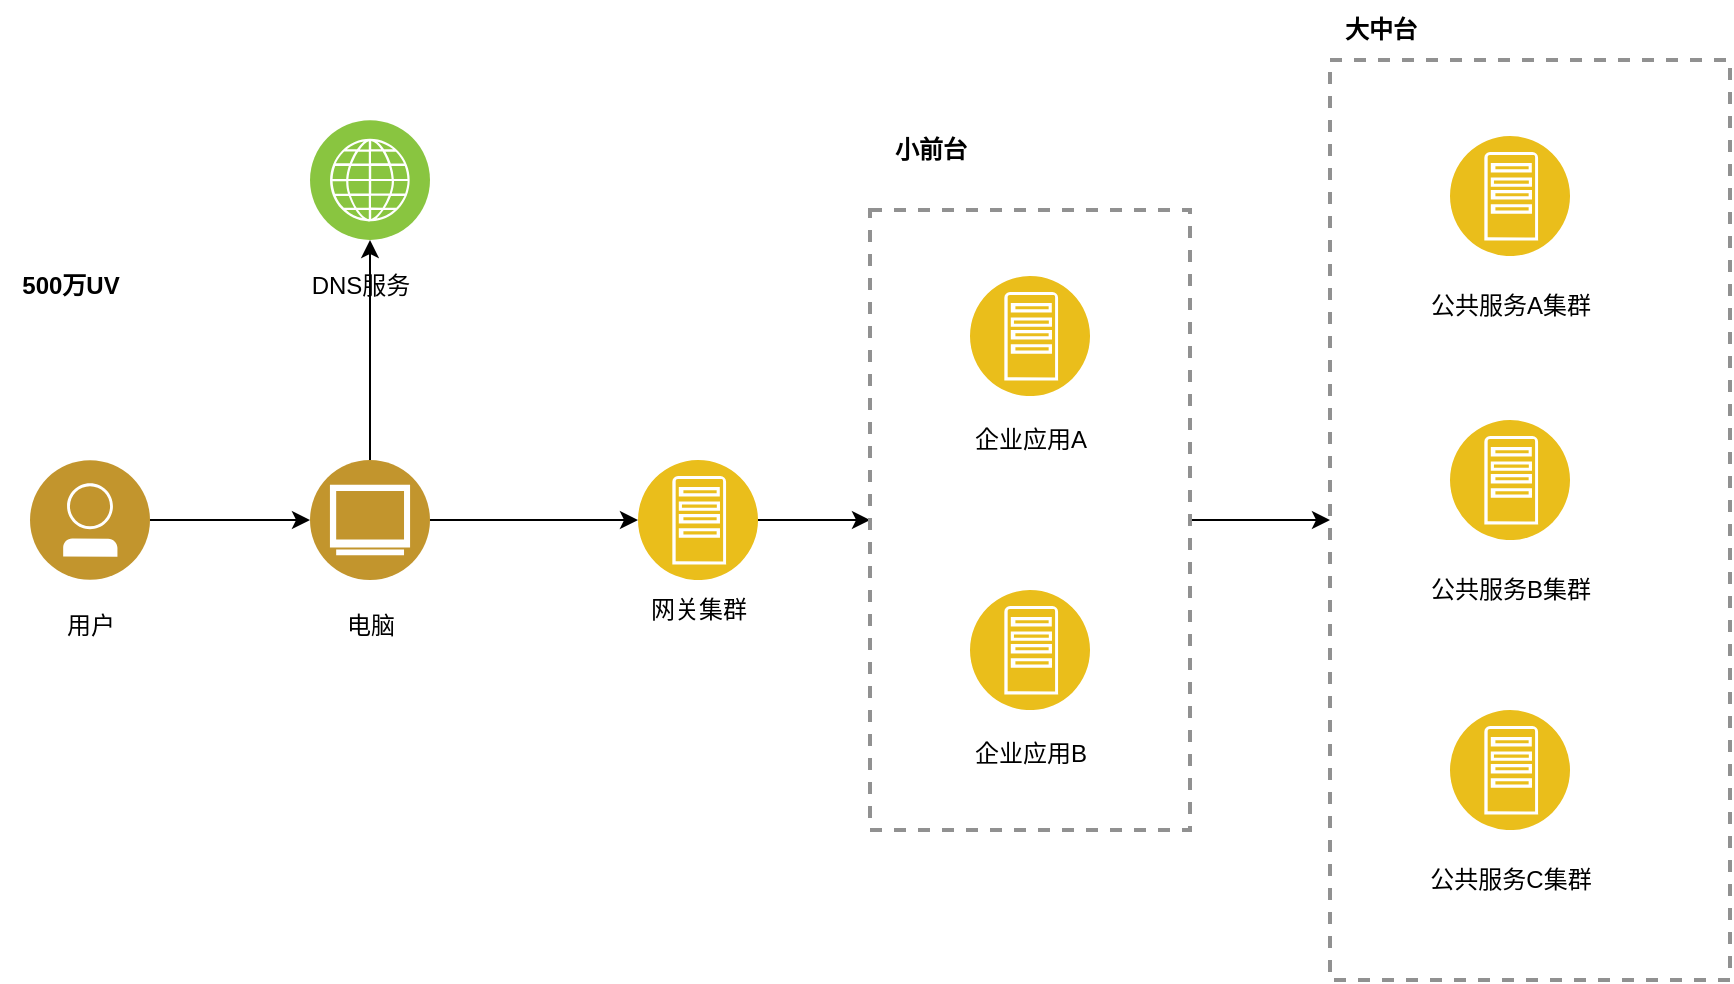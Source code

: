 <mxfile version="25.0.3">
  <diagram name="第 1 页" id="wkAVk0HVmpbM3zxjKjzw">
    <mxGraphModel dx="1434" dy="746" grid="1" gridSize="10" guides="1" tooltips="1" connect="1" arrows="1" fold="1" page="1" pageScale="1" pageWidth="827" pageHeight="1169" math="0" shadow="0">
      <root>
        <mxCell id="0" />
        <mxCell id="1" parent="0" />
        <mxCell id="MVeQhwrsyIrDF9fDx8zw-9" style="edgeStyle=orthogonalEdgeStyle;rounded=0;orthogonalLoop=1;jettySize=auto;html=1;entryX=0;entryY=0.5;entryDx=0;entryDy=0;" edge="1" parent="1" source="MVeQhwrsyIrDF9fDx8zw-1" target="MVeQhwrsyIrDF9fDx8zw-4">
          <mxGeometry relative="1" as="geometry" />
        </mxCell>
        <mxCell id="MVeQhwrsyIrDF9fDx8zw-1" value="" style="image;aspect=fixed;perimeter=ellipsePerimeter;html=1;align=center;shadow=0;dashed=0;fontColor=#4277BB;labelBackgroundColor=default;fontSize=12;spacingTop=3;image=img/lib/ibm/users/user.svg;" vertex="1" parent="1">
          <mxGeometry x="50" y="330" width="60" height="60" as="geometry" />
        </mxCell>
        <mxCell id="MVeQhwrsyIrDF9fDx8zw-2" value="用户" style="text;html=1;align=center;verticalAlign=middle;resizable=0;points=[];autosize=1;strokeColor=none;fillColor=none;" vertex="1" parent="1">
          <mxGeometry x="55" y="398" width="50" height="30" as="geometry" />
        </mxCell>
        <mxCell id="MVeQhwrsyIrDF9fDx8zw-3" value="500万UV" style="text;html=1;align=center;verticalAlign=middle;resizable=0;points=[];autosize=1;strokeColor=none;fillColor=none;fontStyle=1" vertex="1" parent="1">
          <mxGeometry x="35" y="228" width="70" height="30" as="geometry" />
        </mxCell>
        <mxCell id="MVeQhwrsyIrDF9fDx8zw-7" style="edgeStyle=orthogonalEdgeStyle;rounded=0;orthogonalLoop=1;jettySize=auto;html=1;entryX=0.5;entryY=1;entryDx=0;entryDy=0;" edge="1" parent="1" source="MVeQhwrsyIrDF9fDx8zw-4" target="MVeQhwrsyIrDF9fDx8zw-6">
          <mxGeometry relative="1" as="geometry" />
        </mxCell>
        <mxCell id="MVeQhwrsyIrDF9fDx8zw-12" style="edgeStyle=orthogonalEdgeStyle;rounded=0;orthogonalLoop=1;jettySize=auto;html=1;entryX=0;entryY=0.5;entryDx=0;entryDy=0;" edge="1" parent="1" source="MVeQhwrsyIrDF9fDx8zw-4" target="MVeQhwrsyIrDF9fDx8zw-10">
          <mxGeometry relative="1" as="geometry" />
        </mxCell>
        <mxCell id="MVeQhwrsyIrDF9fDx8zw-4" value="" style="image;aspect=fixed;perimeter=ellipsePerimeter;html=1;align=center;shadow=0;dashed=0;fontColor=#4277BB;labelBackgroundColor=default;fontSize=12;spacingTop=3;image=img/lib/ibm/users/browser.svg;" vertex="1" parent="1">
          <mxGeometry x="190" y="330" width="60" height="60" as="geometry" />
        </mxCell>
        <mxCell id="MVeQhwrsyIrDF9fDx8zw-5" value="电脑" style="text;html=1;align=center;verticalAlign=middle;resizable=0;points=[];autosize=1;strokeColor=none;fillColor=none;" vertex="1" parent="1">
          <mxGeometry x="195" y="398" width="50" height="30" as="geometry" />
        </mxCell>
        <mxCell id="MVeQhwrsyIrDF9fDx8zw-6" value="" style="image;aspect=fixed;perimeter=ellipsePerimeter;html=1;align=center;shadow=0;dashed=0;fontColor=#4277BB;labelBackgroundColor=default;fontSize=12;spacingTop=3;image=img/lib/ibm/infrastructure/channels.svg;" vertex="1" parent="1">
          <mxGeometry x="190" y="160" width="60" height="60" as="geometry" />
        </mxCell>
        <mxCell id="MVeQhwrsyIrDF9fDx8zw-8" value="DNS服务" style="text;html=1;align=center;verticalAlign=middle;resizable=0;points=[];autosize=1;strokeColor=none;fillColor=none;" vertex="1" parent="1">
          <mxGeometry x="180" y="228" width="70" height="30" as="geometry" />
        </mxCell>
        <mxCell id="MVeQhwrsyIrDF9fDx8zw-19" style="edgeStyle=orthogonalEdgeStyle;rounded=0;orthogonalLoop=1;jettySize=auto;html=1;entryX=0;entryY=0.5;entryDx=0;entryDy=0;" edge="1" parent="1" source="MVeQhwrsyIrDF9fDx8zw-10" target="MVeQhwrsyIrDF9fDx8zw-17">
          <mxGeometry relative="1" as="geometry" />
        </mxCell>
        <mxCell id="MVeQhwrsyIrDF9fDx8zw-10" value="" style="image;aspect=fixed;perimeter=ellipsePerimeter;html=1;align=center;shadow=0;dashed=0;fontColor=#4277BB;labelBackgroundColor=default;fontSize=12;spacingTop=3;image=img/lib/ibm/applications/app_server.svg;" vertex="1" parent="1">
          <mxGeometry x="354" y="330" width="60" height="60" as="geometry" />
        </mxCell>
        <mxCell id="MVeQhwrsyIrDF9fDx8zw-11" value="网关集群" style="text;html=1;align=center;verticalAlign=middle;resizable=0;points=[];autosize=1;strokeColor=none;fillColor=none;" vertex="1" parent="1">
          <mxGeometry x="349" y="390" width="70" height="30" as="geometry" />
        </mxCell>
        <mxCell id="MVeQhwrsyIrDF9fDx8zw-13" value="" style="image;aspect=fixed;perimeter=ellipsePerimeter;html=1;align=center;shadow=0;dashed=0;fontColor=#4277BB;labelBackgroundColor=default;fontSize=12;spacingTop=3;image=img/lib/ibm/applications/app_server.svg;" vertex="1" parent="1">
          <mxGeometry x="520" y="238" width="60" height="60" as="geometry" />
        </mxCell>
        <mxCell id="MVeQhwrsyIrDF9fDx8zw-14" value="企业应用A" style="text;html=1;align=center;verticalAlign=middle;resizable=0;points=[];autosize=1;strokeColor=none;fillColor=none;" vertex="1" parent="1">
          <mxGeometry x="510" y="305" width="80" height="30" as="geometry" />
        </mxCell>
        <mxCell id="MVeQhwrsyIrDF9fDx8zw-15" value="" style="image;aspect=fixed;perimeter=ellipsePerimeter;html=1;align=center;shadow=0;dashed=0;fontColor=#4277BB;labelBackgroundColor=default;fontSize=12;spacingTop=3;image=img/lib/ibm/applications/app_server.svg;" vertex="1" parent="1">
          <mxGeometry x="520" y="395" width="60" height="60" as="geometry" />
        </mxCell>
        <mxCell id="MVeQhwrsyIrDF9fDx8zw-16" value="企业应用B" style="text;html=1;align=center;verticalAlign=middle;resizable=0;points=[];autosize=1;strokeColor=none;fillColor=none;" vertex="1" parent="1">
          <mxGeometry x="510" y="462" width="80" height="30" as="geometry" />
        </mxCell>
        <mxCell id="MVeQhwrsyIrDF9fDx8zw-29" style="edgeStyle=orthogonalEdgeStyle;rounded=0;orthogonalLoop=1;jettySize=auto;html=1;entryX=0;entryY=0.5;entryDx=0;entryDy=0;" edge="1" parent="1" source="MVeQhwrsyIrDF9fDx8zw-17" target="MVeQhwrsyIrDF9fDx8zw-26">
          <mxGeometry relative="1" as="geometry" />
        </mxCell>
        <mxCell id="MVeQhwrsyIrDF9fDx8zw-17" value="" style="fontStyle=0;verticalAlign=top;align=center;spacingTop=-2;fillColor=none;rounded=0;whiteSpace=wrap;html=1;strokeColor=#919191;strokeWidth=2;dashed=1;container=1;collapsible=0;expand=0;recursiveResize=0;" vertex="1" parent="1">
          <mxGeometry x="470" y="205" width="160" height="310" as="geometry" />
        </mxCell>
        <mxCell id="MVeQhwrsyIrDF9fDx8zw-18" value="小前台" style="text;html=1;align=center;verticalAlign=middle;resizable=0;points=[];autosize=1;strokeColor=none;fillColor=none;fontStyle=1" vertex="1" parent="1">
          <mxGeometry x="470" y="160" width="60" height="30" as="geometry" />
        </mxCell>
        <mxCell id="MVeQhwrsyIrDF9fDx8zw-20" value="" style="image;aspect=fixed;perimeter=ellipsePerimeter;html=1;align=center;shadow=0;dashed=0;fontColor=#4277BB;labelBackgroundColor=default;fontSize=12;spacingTop=3;image=img/lib/ibm/applications/app_server.svg;" vertex="1" parent="1">
          <mxGeometry x="760" y="168" width="60" height="60" as="geometry" />
        </mxCell>
        <mxCell id="MVeQhwrsyIrDF9fDx8zw-21" value="公共服务A集群" style="text;html=1;align=center;verticalAlign=middle;resizable=0;points=[];autosize=1;strokeColor=none;fillColor=none;" vertex="1" parent="1">
          <mxGeometry x="740" y="238" width="100" height="30" as="geometry" />
        </mxCell>
        <mxCell id="MVeQhwrsyIrDF9fDx8zw-22" value="" style="image;aspect=fixed;perimeter=ellipsePerimeter;html=1;align=center;shadow=0;dashed=0;fontColor=#4277BB;labelBackgroundColor=default;fontSize=12;spacingTop=3;image=img/lib/ibm/applications/app_server.svg;" vertex="1" parent="1">
          <mxGeometry x="760" y="310" width="60" height="60" as="geometry" />
        </mxCell>
        <mxCell id="MVeQhwrsyIrDF9fDx8zw-23" value="公共服务B集群" style="text;html=1;align=center;verticalAlign=middle;resizable=0;points=[];autosize=1;strokeColor=none;fillColor=none;" vertex="1" parent="1">
          <mxGeometry x="740" y="380" width="100" height="30" as="geometry" />
        </mxCell>
        <mxCell id="MVeQhwrsyIrDF9fDx8zw-24" value="" style="image;aspect=fixed;perimeter=ellipsePerimeter;html=1;align=center;shadow=0;dashed=0;fontColor=#4277BB;labelBackgroundColor=default;fontSize=12;spacingTop=3;image=img/lib/ibm/applications/app_server.svg;" vertex="1" parent="1">
          <mxGeometry x="760" y="455" width="60" height="60" as="geometry" />
        </mxCell>
        <mxCell id="MVeQhwrsyIrDF9fDx8zw-25" value="公共服务C集群" style="text;html=1;align=center;verticalAlign=middle;resizable=0;points=[];autosize=1;strokeColor=none;fillColor=none;" vertex="1" parent="1">
          <mxGeometry x="740" y="525" width="100" height="30" as="geometry" />
        </mxCell>
        <mxCell id="MVeQhwrsyIrDF9fDx8zw-26" value="" style="fontStyle=0;verticalAlign=top;align=center;spacingTop=-2;fillColor=none;rounded=0;whiteSpace=wrap;html=1;strokeColor=#919191;strokeWidth=2;dashed=1;container=1;collapsible=0;expand=0;recursiveResize=0;" vertex="1" parent="1">
          <mxGeometry x="700" y="130" width="200" height="460" as="geometry" />
        </mxCell>
        <mxCell id="MVeQhwrsyIrDF9fDx8zw-27" value="大中台" style="text;html=1;align=center;verticalAlign=middle;resizable=0;points=[];autosize=1;strokeColor=none;fillColor=none;fontStyle=1" vertex="1" parent="1">
          <mxGeometry x="695" y="100" width="60" height="30" as="geometry" />
        </mxCell>
      </root>
    </mxGraphModel>
  </diagram>
</mxfile>

